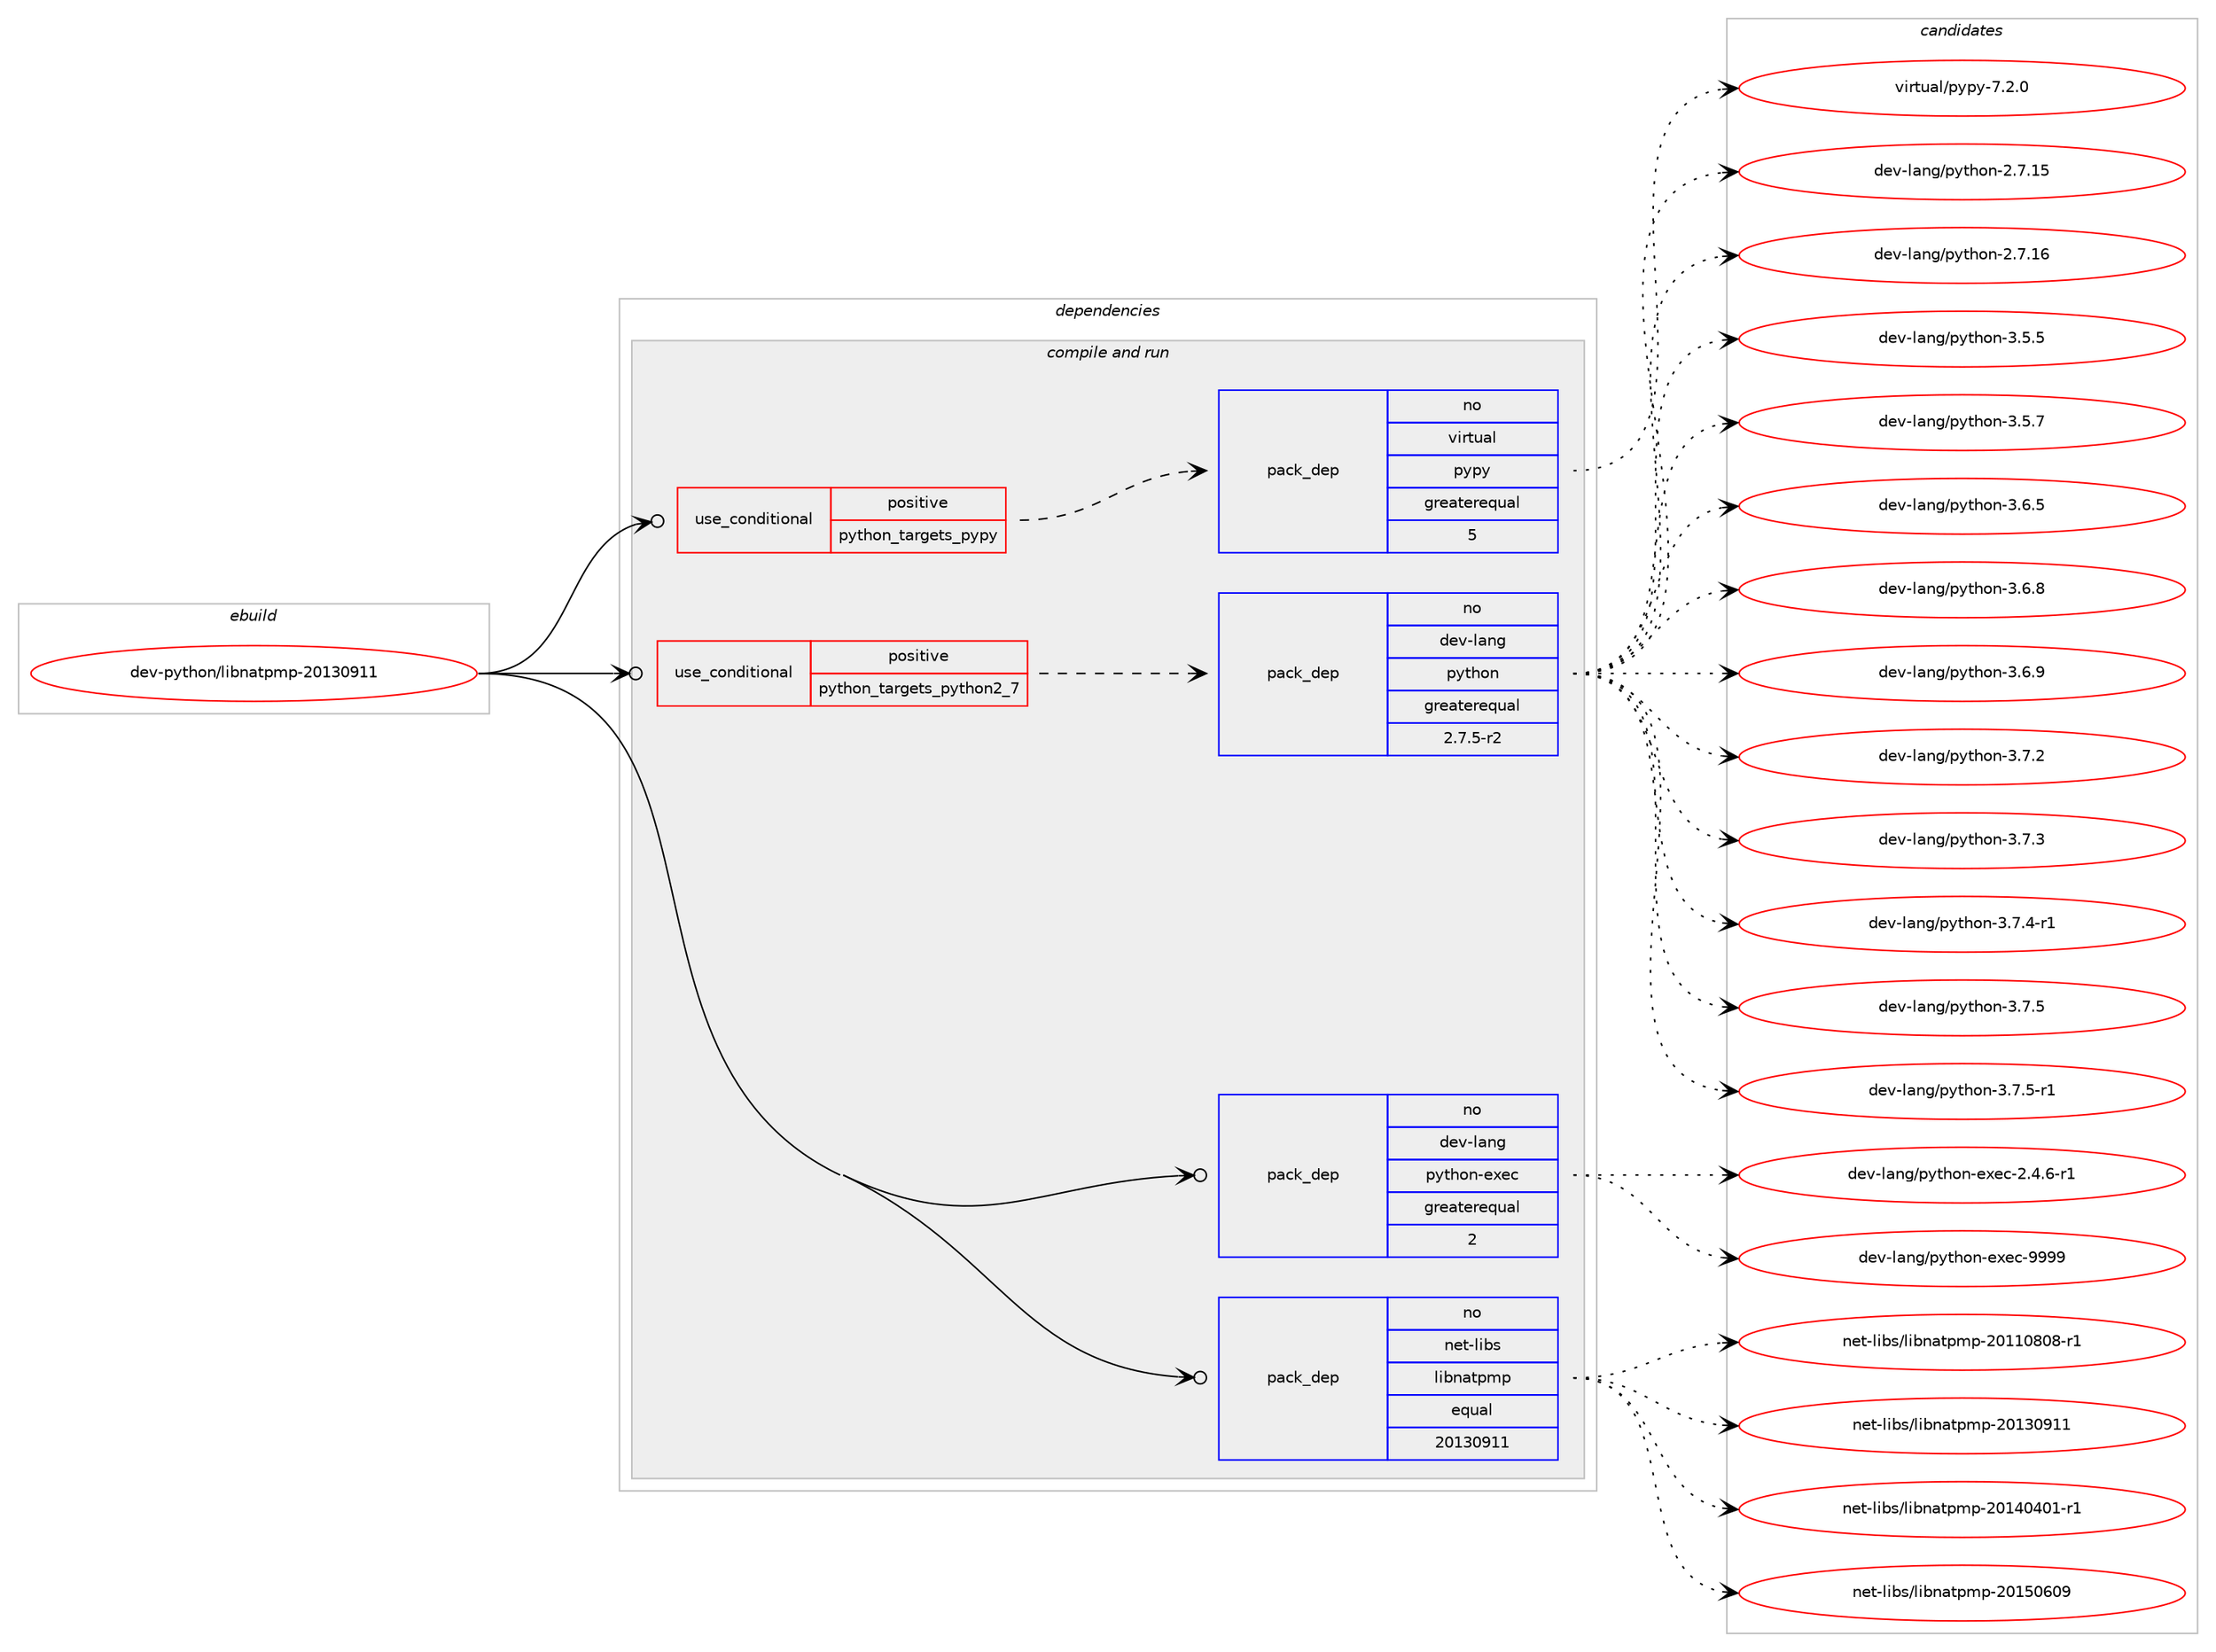 digraph prolog {

# *************
# Graph options
# *************

newrank=true;
concentrate=true;
compound=true;
graph [rankdir=LR,fontname=Helvetica,fontsize=10,ranksep=1.5];#, ranksep=2.5, nodesep=0.2];
edge  [arrowhead=vee];
node  [fontname=Helvetica,fontsize=10];

# **********
# The ebuild
# **********

subgraph cluster_leftcol {
color=gray;
rank=same;
label=<<i>ebuild</i>>;
id [label="dev-python/libnatpmp-20130911", color=red, width=4, href="../dev-python/libnatpmp-20130911.svg"];
}

# ****************
# The dependencies
# ****************

subgraph cluster_midcol {
color=gray;
label=<<i>dependencies</i>>;
subgraph cluster_compile {
fillcolor="#eeeeee";
style=filled;
label=<<i>compile</i>>;
}
subgraph cluster_compileandrun {
fillcolor="#eeeeee";
style=filled;
label=<<i>compile and run</i>>;
subgraph cond141944 {
dependency612899 [label=<<TABLE BORDER="0" CELLBORDER="1" CELLSPACING="0" CELLPADDING="4"><TR><TD ROWSPAN="3" CELLPADDING="10">use_conditional</TD></TR><TR><TD>positive</TD></TR><TR><TD>python_targets_pypy</TD></TR></TABLE>>, shape=none, color=red];
subgraph pack459151 {
dependency612900 [label=<<TABLE BORDER="0" CELLBORDER="1" CELLSPACING="0" CELLPADDING="4" WIDTH="220"><TR><TD ROWSPAN="6" CELLPADDING="30">pack_dep</TD></TR><TR><TD WIDTH="110">no</TD></TR><TR><TD>virtual</TD></TR><TR><TD>pypy</TD></TR><TR><TD>greaterequal</TD></TR><TR><TD>5</TD></TR></TABLE>>, shape=none, color=blue];
}
dependency612899:e -> dependency612900:w [weight=20,style="dashed",arrowhead="vee"];
}
id:e -> dependency612899:w [weight=20,style="solid",arrowhead="odotvee"];
subgraph cond141945 {
dependency612901 [label=<<TABLE BORDER="0" CELLBORDER="1" CELLSPACING="0" CELLPADDING="4"><TR><TD ROWSPAN="3" CELLPADDING="10">use_conditional</TD></TR><TR><TD>positive</TD></TR><TR><TD>python_targets_python2_7</TD></TR></TABLE>>, shape=none, color=red];
subgraph pack459152 {
dependency612902 [label=<<TABLE BORDER="0" CELLBORDER="1" CELLSPACING="0" CELLPADDING="4" WIDTH="220"><TR><TD ROWSPAN="6" CELLPADDING="30">pack_dep</TD></TR><TR><TD WIDTH="110">no</TD></TR><TR><TD>dev-lang</TD></TR><TR><TD>python</TD></TR><TR><TD>greaterequal</TD></TR><TR><TD>2.7.5-r2</TD></TR></TABLE>>, shape=none, color=blue];
}
dependency612901:e -> dependency612902:w [weight=20,style="dashed",arrowhead="vee"];
}
id:e -> dependency612901:w [weight=20,style="solid",arrowhead="odotvee"];
subgraph pack459153 {
dependency612903 [label=<<TABLE BORDER="0" CELLBORDER="1" CELLSPACING="0" CELLPADDING="4" WIDTH="220"><TR><TD ROWSPAN="6" CELLPADDING="30">pack_dep</TD></TR><TR><TD WIDTH="110">no</TD></TR><TR><TD>dev-lang</TD></TR><TR><TD>python-exec</TD></TR><TR><TD>greaterequal</TD></TR><TR><TD>2</TD></TR></TABLE>>, shape=none, color=blue];
}
id:e -> dependency612903:w [weight=20,style="solid",arrowhead="odotvee"];
subgraph pack459154 {
dependency612904 [label=<<TABLE BORDER="0" CELLBORDER="1" CELLSPACING="0" CELLPADDING="4" WIDTH="220"><TR><TD ROWSPAN="6" CELLPADDING="30">pack_dep</TD></TR><TR><TD WIDTH="110">no</TD></TR><TR><TD>net-libs</TD></TR><TR><TD>libnatpmp</TD></TR><TR><TD>equal</TD></TR><TR><TD>20130911</TD></TR></TABLE>>, shape=none, color=blue];
}
id:e -> dependency612904:w [weight=20,style="solid",arrowhead="odotvee"];
}
subgraph cluster_run {
fillcolor="#eeeeee";
style=filled;
label=<<i>run</i>>;
}
}

# **************
# The candidates
# **************

subgraph cluster_choices {
rank=same;
color=gray;
label=<<i>candidates</i>>;

subgraph choice459151 {
color=black;
nodesep=1;
choice1181051141161179710847112121112121455546504648 [label="virtual/pypy-7.2.0", color=red, width=4,href="../virtual/pypy-7.2.0.svg"];
dependency612900:e -> choice1181051141161179710847112121112121455546504648:w [style=dotted,weight="100"];
}
subgraph choice459152 {
color=black;
nodesep=1;
choice10010111845108971101034711212111610411111045504655464953 [label="dev-lang/python-2.7.15", color=red, width=4,href="../dev-lang/python-2.7.15.svg"];
choice10010111845108971101034711212111610411111045504655464954 [label="dev-lang/python-2.7.16", color=red, width=4,href="../dev-lang/python-2.7.16.svg"];
choice100101118451089711010347112121116104111110455146534653 [label="dev-lang/python-3.5.5", color=red, width=4,href="../dev-lang/python-3.5.5.svg"];
choice100101118451089711010347112121116104111110455146534655 [label="dev-lang/python-3.5.7", color=red, width=4,href="../dev-lang/python-3.5.7.svg"];
choice100101118451089711010347112121116104111110455146544653 [label="dev-lang/python-3.6.5", color=red, width=4,href="../dev-lang/python-3.6.5.svg"];
choice100101118451089711010347112121116104111110455146544656 [label="dev-lang/python-3.6.8", color=red, width=4,href="../dev-lang/python-3.6.8.svg"];
choice100101118451089711010347112121116104111110455146544657 [label="dev-lang/python-3.6.9", color=red, width=4,href="../dev-lang/python-3.6.9.svg"];
choice100101118451089711010347112121116104111110455146554650 [label="dev-lang/python-3.7.2", color=red, width=4,href="../dev-lang/python-3.7.2.svg"];
choice100101118451089711010347112121116104111110455146554651 [label="dev-lang/python-3.7.3", color=red, width=4,href="../dev-lang/python-3.7.3.svg"];
choice1001011184510897110103471121211161041111104551465546524511449 [label="dev-lang/python-3.7.4-r1", color=red, width=4,href="../dev-lang/python-3.7.4-r1.svg"];
choice100101118451089711010347112121116104111110455146554653 [label="dev-lang/python-3.7.5", color=red, width=4,href="../dev-lang/python-3.7.5.svg"];
choice1001011184510897110103471121211161041111104551465546534511449 [label="dev-lang/python-3.7.5-r1", color=red, width=4,href="../dev-lang/python-3.7.5-r1.svg"];
dependency612902:e -> choice10010111845108971101034711212111610411111045504655464953:w [style=dotted,weight="100"];
dependency612902:e -> choice10010111845108971101034711212111610411111045504655464954:w [style=dotted,weight="100"];
dependency612902:e -> choice100101118451089711010347112121116104111110455146534653:w [style=dotted,weight="100"];
dependency612902:e -> choice100101118451089711010347112121116104111110455146534655:w [style=dotted,weight="100"];
dependency612902:e -> choice100101118451089711010347112121116104111110455146544653:w [style=dotted,weight="100"];
dependency612902:e -> choice100101118451089711010347112121116104111110455146544656:w [style=dotted,weight="100"];
dependency612902:e -> choice100101118451089711010347112121116104111110455146544657:w [style=dotted,weight="100"];
dependency612902:e -> choice100101118451089711010347112121116104111110455146554650:w [style=dotted,weight="100"];
dependency612902:e -> choice100101118451089711010347112121116104111110455146554651:w [style=dotted,weight="100"];
dependency612902:e -> choice1001011184510897110103471121211161041111104551465546524511449:w [style=dotted,weight="100"];
dependency612902:e -> choice100101118451089711010347112121116104111110455146554653:w [style=dotted,weight="100"];
dependency612902:e -> choice1001011184510897110103471121211161041111104551465546534511449:w [style=dotted,weight="100"];
}
subgraph choice459153 {
color=black;
nodesep=1;
choice10010111845108971101034711212111610411111045101120101994550465246544511449 [label="dev-lang/python-exec-2.4.6-r1", color=red, width=4,href="../dev-lang/python-exec-2.4.6-r1.svg"];
choice10010111845108971101034711212111610411111045101120101994557575757 [label="dev-lang/python-exec-9999", color=red, width=4,href="../dev-lang/python-exec-9999.svg"];
dependency612903:e -> choice10010111845108971101034711212111610411111045101120101994550465246544511449:w [style=dotted,weight="100"];
dependency612903:e -> choice10010111845108971101034711212111610411111045101120101994557575757:w [style=dotted,weight="100"];
}
subgraph choice459154 {
color=black;
nodesep=1;
choice11010111645108105981154710810598110971161121091124550484949485648564511449 [label="net-libs/libnatpmp-20110808-r1", color=red, width=4,href="../net-libs/libnatpmp-20110808-r1.svg"];
choice1101011164510810598115471081059811097116112109112455048495148574949 [label="net-libs/libnatpmp-20130911", color=red, width=4,href="../net-libs/libnatpmp-20130911.svg"];
choice11010111645108105981154710810598110971161121091124550484952485248494511449 [label="net-libs/libnatpmp-20140401-r1", color=red, width=4,href="../net-libs/libnatpmp-20140401-r1.svg"];
choice1101011164510810598115471081059811097116112109112455048495348544857 [label="net-libs/libnatpmp-20150609", color=red, width=4,href="../net-libs/libnatpmp-20150609.svg"];
dependency612904:e -> choice11010111645108105981154710810598110971161121091124550484949485648564511449:w [style=dotted,weight="100"];
dependency612904:e -> choice1101011164510810598115471081059811097116112109112455048495148574949:w [style=dotted,weight="100"];
dependency612904:e -> choice11010111645108105981154710810598110971161121091124550484952485248494511449:w [style=dotted,weight="100"];
dependency612904:e -> choice1101011164510810598115471081059811097116112109112455048495348544857:w [style=dotted,weight="100"];
}
}

}
